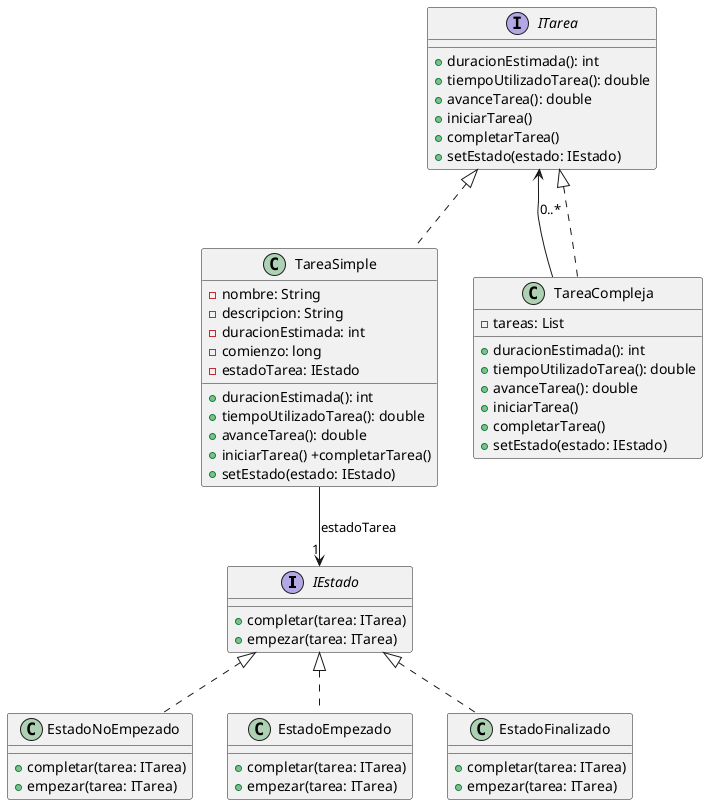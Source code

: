 @startuml
interface IEstado { 
 +completar(tarea: ITarea) 
 +empezar(tarea: ITarea) 

}

interface ITarea { 
 +duracionEstimada(): int 
 +tiempoUtilizadoTarea(): double 
 +avanceTarea(): double 
 +iniciarTarea() 
 +completarTarea() 
 +setEstado(estado: IEstado) 
}

class EstadoNoEmpezado implements IEstado{ 
 +completar(tarea: ITarea) 
 +empezar(tarea: ITarea) 
}

class EstadoEmpezado implements IEstado { 
 +completar(tarea: ITarea) 
 +empezar(tarea: ITarea) 
}

class EstadoFinalizado implements IEstado { 
 +completar(tarea: ITarea) 
 +empezar(tarea: ITarea) 
}

class TareaSimple implements ITarea{ 
 -nombre: String 
 -descripcion: String 
 -duracionEstimada: int 
 -comienzo: long 
 -estadoTarea: IEstado 
 +duracionEstimada(): int 
 +tiempoUtilizadoTarea(): double 
 +avanceTarea(): double 
 +iniciarTarea() +completarTarea() 
 +setEstado(estado: IEstado) 
}

class TareaCompleja { 
 -tareas: List 
 +duracionEstimada(): int 
 +tiempoUtilizadoTarea(): double 
 +avanceTarea(): double 
 +iniciarTarea() 
 +completarTarea() 
 +setEstado(estado: IEstado) 
}



TareaSimple --> "1" IEstado : estadoTarea

TareaCompleja -up-> ITarea : 0..*
TareaCompleja ..|> ITarea

@enduml
